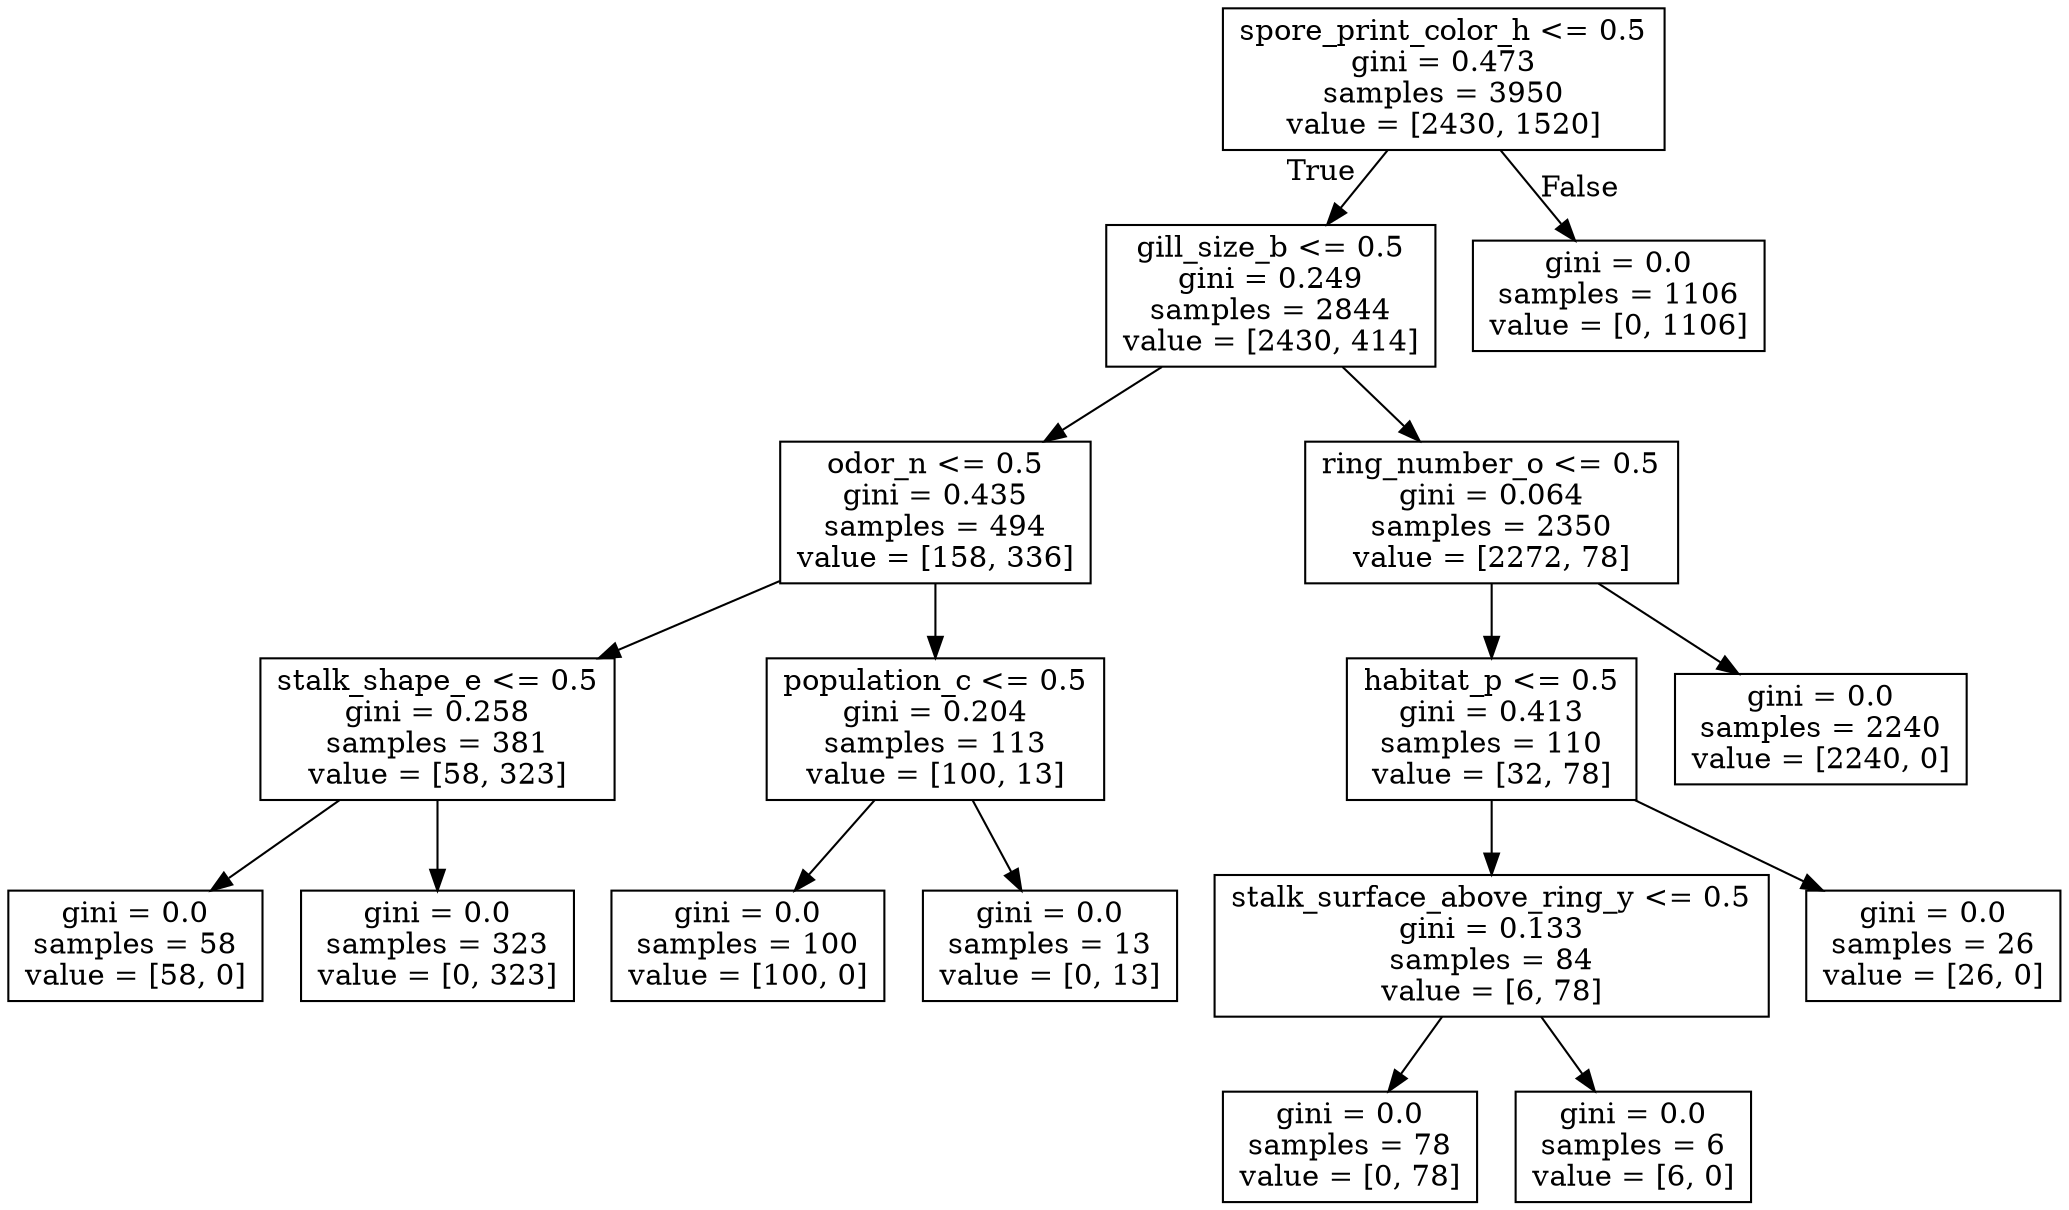 digraph Tree {
node [shape=box] ;
0 [label="spore_print_color_h <= 0.5\ngini = 0.473\nsamples = 3950\nvalue = [2430, 1520]"] ;
1 [label="gill_size_b <= 0.5\ngini = 0.249\nsamples = 2844\nvalue = [2430, 414]"] ;
0 -> 1 [labeldistance=2.5, labelangle=45, headlabel="True"] ;
2 [label="odor_n <= 0.5\ngini = 0.435\nsamples = 494\nvalue = [158, 336]"] ;
1 -> 2 ;
3 [label="stalk_shape_e <= 0.5\ngini = 0.258\nsamples = 381\nvalue = [58, 323]"] ;
2 -> 3 ;
4 [label="gini = 0.0\nsamples = 58\nvalue = [58, 0]"] ;
3 -> 4 ;
5 [label="gini = 0.0\nsamples = 323\nvalue = [0, 323]"] ;
3 -> 5 ;
6 [label="population_c <= 0.5\ngini = 0.204\nsamples = 113\nvalue = [100, 13]"] ;
2 -> 6 ;
7 [label="gini = 0.0\nsamples = 100\nvalue = [100, 0]"] ;
6 -> 7 ;
8 [label="gini = 0.0\nsamples = 13\nvalue = [0, 13]"] ;
6 -> 8 ;
9 [label="ring_number_o <= 0.5\ngini = 0.064\nsamples = 2350\nvalue = [2272, 78]"] ;
1 -> 9 ;
10 [label="habitat_p <= 0.5\ngini = 0.413\nsamples = 110\nvalue = [32, 78]"] ;
9 -> 10 ;
11 [label="stalk_surface_above_ring_y <= 0.5\ngini = 0.133\nsamples = 84\nvalue = [6, 78]"] ;
10 -> 11 ;
12 [label="gini = 0.0\nsamples = 78\nvalue = [0, 78]"] ;
11 -> 12 ;
13 [label="gini = 0.0\nsamples = 6\nvalue = [6, 0]"] ;
11 -> 13 ;
14 [label="gini = 0.0\nsamples = 26\nvalue = [26, 0]"] ;
10 -> 14 ;
15 [label="gini = 0.0\nsamples = 2240\nvalue = [2240, 0]"] ;
9 -> 15 ;
16 [label="gini = 0.0\nsamples = 1106\nvalue = [0, 1106]"] ;
0 -> 16 [labeldistance=2.5, labelangle=-45, headlabel="False"] ;
}